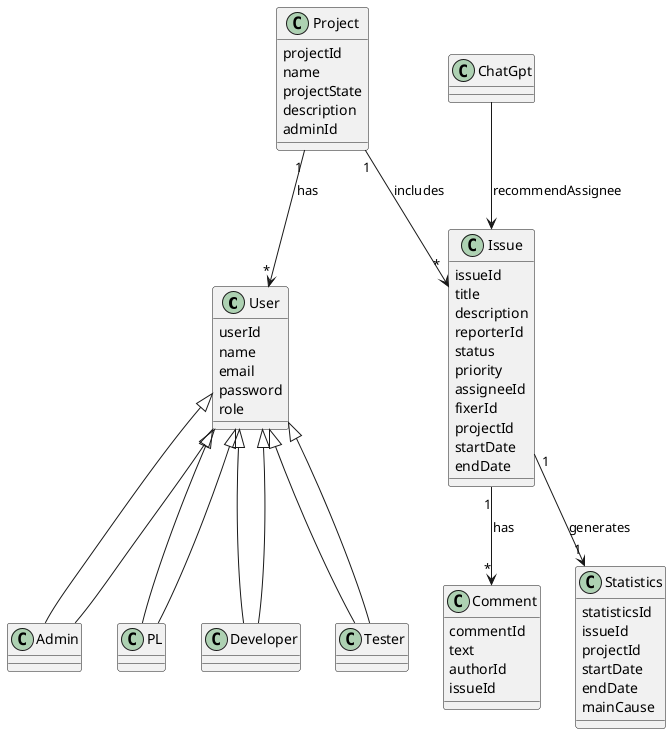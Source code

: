 @startuml

class User {
    userId
    name
    email
    password
    role
}

class Admin extends User {
}

class PL extends User {
}

class Developer extends User {
}

class Tester extends User {
}

class Project {
    projectId
    name
    projectState
    description
    adminId
}

class Issue {
    issueId
    title
    description
    reporterId
    status
    priority
    assigneeId
    fixerId
    projectId
    startDate
    endDate
}

class Comment {
    commentId
    text
    authorId
    issueId
}

class ChatGpt {
}

class Statistics {
    statisticsId
    issueId
    projectId
    startDate
    endDate
    mainCause
}

User <|-- Admin
User <|-- PL
User <|-- Developer
User <|-- Tester

Project "1" --> "*" Issue : includes
Project "1" --> "*" User : has
Issue "1" --> "*" Comment : has
Issue "1" --> "1" Statistics : generates

ChatGpt --> Issue : recommendAssignee

@enduml
